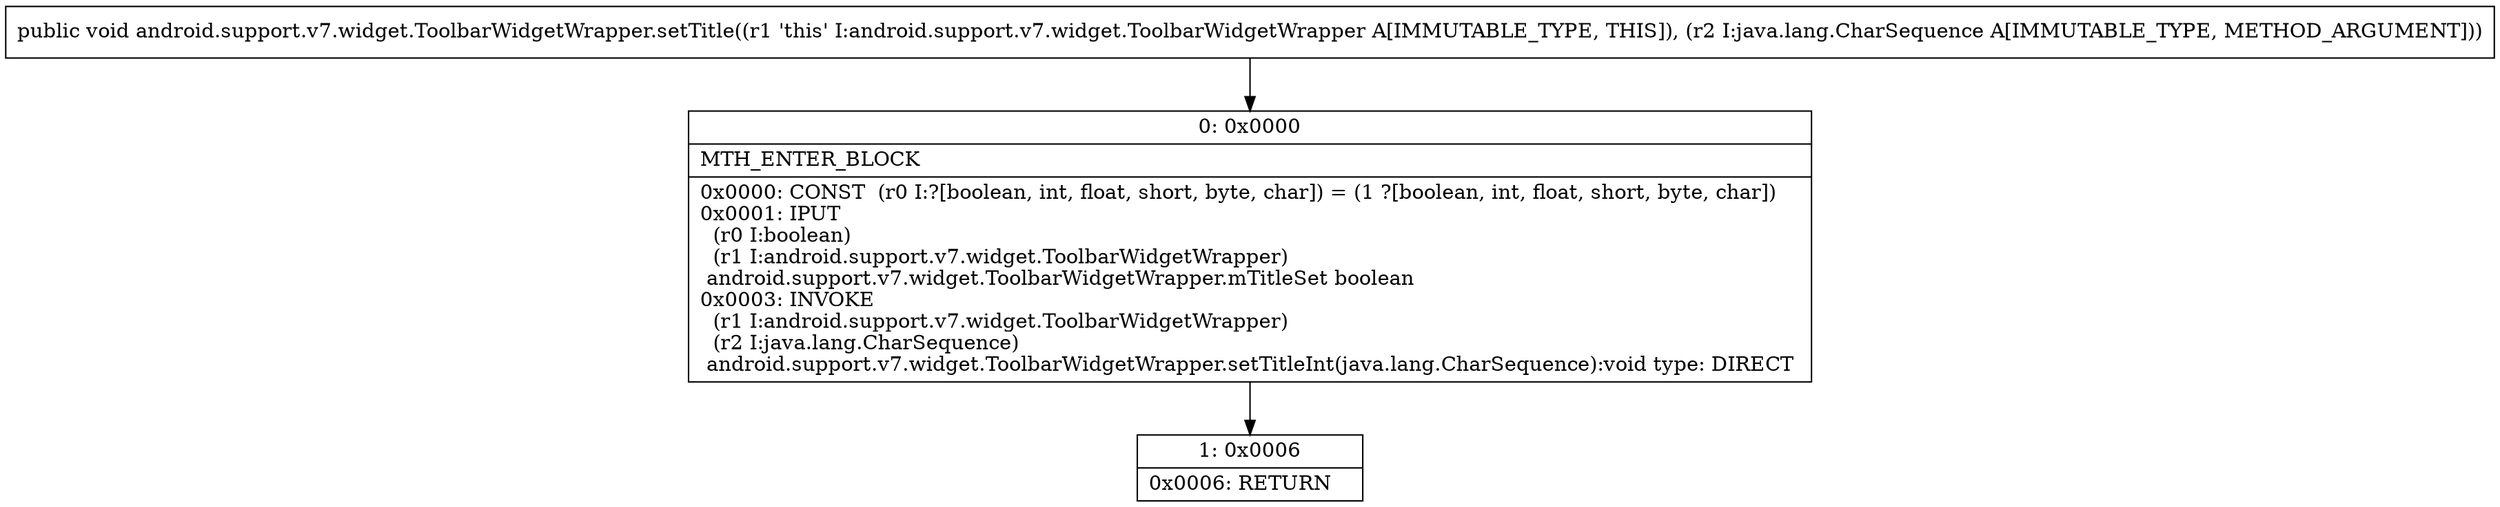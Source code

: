 digraph "CFG forandroid.support.v7.widget.ToolbarWidgetWrapper.setTitle(Ljava\/lang\/CharSequence;)V" {
Node_0 [shape=record,label="{0\:\ 0x0000|MTH_ENTER_BLOCK\l|0x0000: CONST  (r0 I:?[boolean, int, float, short, byte, char]) = (1 ?[boolean, int, float, short, byte, char]) \l0x0001: IPUT  \l  (r0 I:boolean)\l  (r1 I:android.support.v7.widget.ToolbarWidgetWrapper)\l android.support.v7.widget.ToolbarWidgetWrapper.mTitleSet boolean \l0x0003: INVOKE  \l  (r1 I:android.support.v7.widget.ToolbarWidgetWrapper)\l  (r2 I:java.lang.CharSequence)\l android.support.v7.widget.ToolbarWidgetWrapper.setTitleInt(java.lang.CharSequence):void type: DIRECT \l}"];
Node_1 [shape=record,label="{1\:\ 0x0006|0x0006: RETURN   \l}"];
MethodNode[shape=record,label="{public void android.support.v7.widget.ToolbarWidgetWrapper.setTitle((r1 'this' I:android.support.v7.widget.ToolbarWidgetWrapper A[IMMUTABLE_TYPE, THIS]), (r2 I:java.lang.CharSequence A[IMMUTABLE_TYPE, METHOD_ARGUMENT])) }"];
MethodNode -> Node_0;
Node_0 -> Node_1;
}

